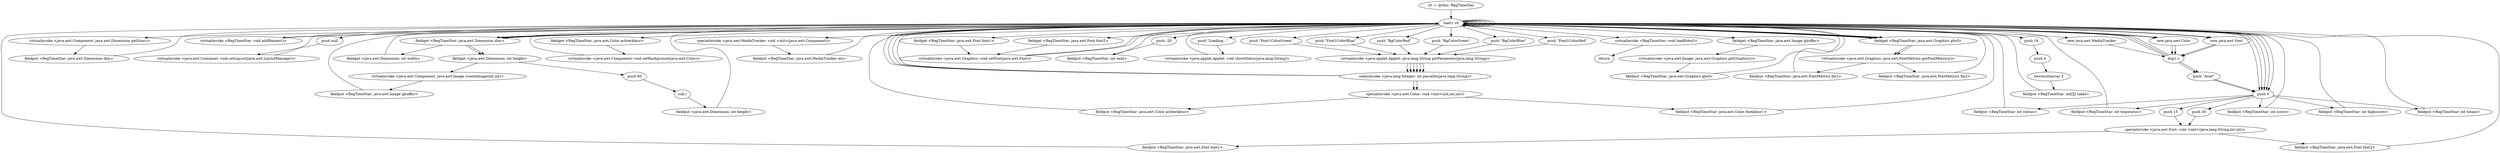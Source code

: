 digraph "" {
    "r0 := @this: RegTimeStar"
    "load.r r0"
    "r0 := @this: RegTimeStar"->"load.r r0";
    "load.r r0"->"load.r r0";
    "virtualinvoke <java.awt.Component: java.awt.Dimension getSize()>"
    "load.r r0"->"virtualinvoke <java.awt.Component: java.awt.Dimension getSize()>";
    "fieldput <RegTimeStar: java.awt.Dimension dim>"
    "virtualinvoke <java.awt.Component: java.awt.Dimension getSize()>"->"fieldput <RegTimeStar: java.awt.Dimension dim>";
    "fieldput <RegTimeStar: java.awt.Dimension dim>"->"load.r r0";
    "fieldget <RegTimeStar: java.awt.Dimension dim>"
    "load.r r0"->"fieldget <RegTimeStar: java.awt.Dimension dim>";
    "fieldget <RegTimeStar: java.awt.Dimension dim>"->"load.r r0";
    "load.r r0"->"fieldget <RegTimeStar: java.awt.Dimension dim>";
    "fieldget <java.awt.Dimension: int height>"
    "fieldget <RegTimeStar: java.awt.Dimension dim>"->"fieldget <java.awt.Dimension: int height>";
    "push 60"
    "fieldget <java.awt.Dimension: int height>"->"push 60";
    "sub.i"
    "push 60"->"sub.i";
    "fieldput <java.awt.Dimension: int height>"
    "sub.i"->"fieldput <java.awt.Dimension: int height>";
    "fieldput <java.awt.Dimension: int height>"->"load.r r0";
    "push null"
    "load.r r0"->"push null";
    "virtualinvoke <java.awt.Container: void setLayout(java.awt.LayoutManager)>"
    "push null"->"virtualinvoke <java.awt.Container: void setLayout(java.awt.LayoutManager)>";
    "virtualinvoke <java.awt.Container: void setLayout(java.awt.LayoutManager)>"->"load.r r0";
    "virtualinvoke <RegTimeStar: void addBanner()>"
    "load.r r0"->"virtualinvoke <RegTimeStar: void addBanner()>";
    "virtualinvoke <RegTimeStar: void addBanner()>"->"load.r r0";
    "new java.awt.Color"
    "load.r r0"->"new java.awt.Color";
    "dup1.r"
    "new java.awt.Color"->"dup1.r";
    "dup1.r"->"load.r r0";
    "push \"BgColorRed\""
    "load.r r0"->"push \"BgColorRed\"";
    "virtualinvoke <java.applet.Applet: java.lang.String getParameter(java.lang.String)>"
    "push \"BgColorRed\""->"virtualinvoke <java.applet.Applet: java.lang.String getParameter(java.lang.String)>";
    "staticinvoke <java.lang.Integer: int parseInt(java.lang.String)>"
    "virtualinvoke <java.applet.Applet: java.lang.String getParameter(java.lang.String)>"->"staticinvoke <java.lang.Integer: int parseInt(java.lang.String)>";
    "staticinvoke <java.lang.Integer: int parseInt(java.lang.String)>"->"load.r r0";
    "push \"BgColorGreen\""
    "load.r r0"->"push \"BgColorGreen\"";
    "push \"BgColorGreen\""->"virtualinvoke <java.applet.Applet: java.lang.String getParameter(java.lang.String)>";
    "virtualinvoke <java.applet.Applet: java.lang.String getParameter(java.lang.String)>"->"staticinvoke <java.lang.Integer: int parseInt(java.lang.String)>";
    "staticinvoke <java.lang.Integer: int parseInt(java.lang.String)>"->"load.r r0";
    "push \"BgColorBlue\""
    "load.r r0"->"push \"BgColorBlue\"";
    "push \"BgColorBlue\""->"virtualinvoke <java.applet.Applet: java.lang.String getParameter(java.lang.String)>";
    "virtualinvoke <java.applet.Applet: java.lang.String getParameter(java.lang.String)>"->"staticinvoke <java.lang.Integer: int parseInt(java.lang.String)>";
    "specialinvoke <java.awt.Color: void <init>(int,int,int)>"
    "staticinvoke <java.lang.Integer: int parseInt(java.lang.String)>"->"specialinvoke <java.awt.Color: void <init>(int,int,int)>";
    "fieldput <RegTimeStar: java.awt.Color achterkleur>"
    "specialinvoke <java.awt.Color: void <init>(int,int,int)>"->"fieldput <RegTimeStar: java.awt.Color achterkleur>";
    "fieldput <RegTimeStar: java.awt.Color achterkleur>"->"load.r r0";
    "load.r r0"->"load.r r0";
    "fieldget <RegTimeStar: java.awt.Color achterkleur>"
    "load.r r0"->"fieldget <RegTimeStar: java.awt.Color achterkleur>";
    "virtualinvoke <java.awt.Component: void setBackground(java.awt.Color)>"
    "fieldget <RegTimeStar: java.awt.Color achterkleur>"->"virtualinvoke <java.awt.Component: void setBackground(java.awt.Color)>";
    "virtualinvoke <java.awt.Component: void setBackground(java.awt.Color)>"->"load.r r0";
    "load.r r0"->"new java.awt.Color";
    "new java.awt.Color"->"dup1.r";
    "dup1.r"->"load.r r0";
    "push \"Font1ColorRed\""
    "load.r r0"->"push \"Font1ColorRed\"";
    "push \"Font1ColorRed\""->"virtualinvoke <java.applet.Applet: java.lang.String getParameter(java.lang.String)>";
    "virtualinvoke <java.applet.Applet: java.lang.String getParameter(java.lang.String)>"->"staticinvoke <java.lang.Integer: int parseInt(java.lang.String)>";
    "staticinvoke <java.lang.Integer: int parseInt(java.lang.String)>"->"load.r r0";
    "push \"Font1ColorGreen\""
    "load.r r0"->"push \"Font1ColorGreen\"";
    "push \"Font1ColorGreen\""->"virtualinvoke <java.applet.Applet: java.lang.String getParameter(java.lang.String)>";
    "virtualinvoke <java.applet.Applet: java.lang.String getParameter(java.lang.String)>"->"staticinvoke <java.lang.Integer: int parseInt(java.lang.String)>";
    "staticinvoke <java.lang.Integer: int parseInt(java.lang.String)>"->"load.r r0";
    "push \"Font1ColorBlue\""
    "load.r r0"->"push \"Font1ColorBlue\"";
    "push \"Font1ColorBlue\""->"virtualinvoke <java.applet.Applet: java.lang.String getParameter(java.lang.String)>";
    "virtualinvoke <java.applet.Applet: java.lang.String getParameter(java.lang.String)>"->"staticinvoke <java.lang.Integer: int parseInt(java.lang.String)>";
    "staticinvoke <java.lang.Integer: int parseInt(java.lang.String)>"->"specialinvoke <java.awt.Color: void <init>(int,int,int)>";
    "fieldput <RegTimeStar: java.awt.Color fontkleur1>"
    "specialinvoke <java.awt.Color: void <init>(int,int,int)>"->"fieldput <RegTimeStar: java.awt.Color fontkleur1>";
    "fieldput <RegTimeStar: java.awt.Color fontkleur1>"->"load.r r0";
    "new java.awt.Font"
    "load.r r0"->"new java.awt.Font";
    "new java.awt.Font"->"dup1.r";
    "push \"Ariel\""
    "dup1.r"->"push \"Ariel\"";
    "push 0"
    "push \"Ariel\""->"push 0";
    "push 30"
    "push 0"->"push 30";
    "specialinvoke <java.awt.Font: void <init>(java.lang.String,int,int)>"
    "push 30"->"specialinvoke <java.awt.Font: void <init>(java.lang.String,int,int)>";
    "fieldput <RegTimeStar: java.awt.Font font1>"
    "specialinvoke <java.awt.Font: void <init>(java.lang.String,int,int)>"->"fieldput <RegTimeStar: java.awt.Font font1>";
    "fieldput <RegTimeStar: java.awt.Font font1>"->"load.r r0";
    "load.r r0"->"new java.awt.Font";
    "new java.awt.Font"->"dup1.r";
    "dup1.r"->"push \"Ariel\"";
    "push \"Ariel\""->"push 0";
    "push 15"
    "push 0"->"push 15";
    "push 15"->"specialinvoke <java.awt.Font: void <init>(java.lang.String,int,int)>";
    "fieldput <RegTimeStar: java.awt.Font font2>"
    "specialinvoke <java.awt.Font: void <init>(java.lang.String,int,int)>"->"fieldput <RegTimeStar: java.awt.Font font2>";
    "fieldput <RegTimeStar: java.awt.Font font2>"->"load.r r0";
    "new java.awt.MediaTracker"
    "load.r r0"->"new java.awt.MediaTracker";
    "new java.awt.MediaTracker"->"dup1.r";
    "dup1.r"->"load.r r0";
    "specialinvoke <java.awt.MediaTracker: void <init>(java.awt.Component)>"
    "load.r r0"->"specialinvoke <java.awt.MediaTracker: void <init>(java.awt.Component)>";
    "fieldput <RegTimeStar: java.awt.MediaTracker mt>"
    "specialinvoke <java.awt.MediaTracker: void <init>(java.awt.Component)>"->"fieldput <RegTimeStar: java.awt.MediaTracker mt>";
    "fieldput <RegTimeStar: java.awt.MediaTracker mt>"->"load.r r0";
    "load.r r0"->"load.r r0";
    "load.r r0"->"load.r r0";
    "load.r r0"->"fieldget <RegTimeStar: java.awt.Dimension dim>";
    "fieldget <java.awt.Dimension: int width>"
    "fieldget <RegTimeStar: java.awt.Dimension dim>"->"fieldget <java.awt.Dimension: int width>";
    "fieldget <java.awt.Dimension: int width>"->"load.r r0";
    "load.r r0"->"fieldget <RegTimeStar: java.awt.Dimension dim>";
    "fieldget <RegTimeStar: java.awt.Dimension dim>"->"fieldget <java.awt.Dimension: int height>";
    "virtualinvoke <java.awt.Component: java.awt.Image createImage(int,int)>"
    "fieldget <java.awt.Dimension: int height>"->"virtualinvoke <java.awt.Component: java.awt.Image createImage(int,int)>";
    "fieldput <RegTimeStar: java.awt.Image gbuffer>"
    "virtualinvoke <java.awt.Component: java.awt.Image createImage(int,int)>"->"fieldput <RegTimeStar: java.awt.Image gbuffer>";
    "fieldput <RegTimeStar: java.awt.Image gbuffer>"->"load.r r0";
    "load.r r0"->"load.r r0";
    "fieldget <RegTimeStar: java.awt.Image gbuffer>"
    "load.r r0"->"fieldget <RegTimeStar: java.awt.Image gbuffer>";
    "virtualinvoke <java.awt.Image: java.awt.Graphics getGraphics()>"
    "fieldget <RegTimeStar: java.awt.Image gbuffer>"->"virtualinvoke <java.awt.Image: java.awt.Graphics getGraphics()>";
    "fieldput <RegTimeStar: java.awt.Graphics gbuf>"
    "virtualinvoke <java.awt.Image: java.awt.Graphics getGraphics()>"->"fieldput <RegTimeStar: java.awt.Graphics gbuf>";
    "fieldput <RegTimeStar: java.awt.Graphics gbuf>"->"load.r r0";
    "fieldget <RegTimeStar: java.awt.Graphics gbuf>"
    "load.r r0"->"fieldget <RegTimeStar: java.awt.Graphics gbuf>";
    "fieldget <RegTimeStar: java.awt.Graphics gbuf>"->"load.r r0";
    "fieldget <RegTimeStar: java.awt.Font font1>"
    "load.r r0"->"fieldget <RegTimeStar: java.awt.Font font1>";
    "virtualinvoke <java.awt.Graphics: void setFont(java.awt.Font)>"
    "fieldget <RegTimeStar: java.awt.Font font1>"->"virtualinvoke <java.awt.Graphics: void setFont(java.awt.Font)>";
    "virtualinvoke <java.awt.Graphics: void setFont(java.awt.Font)>"->"load.r r0";
    "load.r r0"->"load.r r0";
    "load.r r0"->"fieldget <RegTimeStar: java.awt.Graphics gbuf>";
    "virtualinvoke <java.awt.Graphics: java.awt.FontMetrics getFontMetrics()>"
    "fieldget <RegTimeStar: java.awt.Graphics gbuf>"->"virtualinvoke <java.awt.Graphics: java.awt.FontMetrics getFontMetrics()>";
    "fieldput <RegTimeStar: java.awt.FontMetrics fm1>"
    "virtualinvoke <java.awt.Graphics: java.awt.FontMetrics getFontMetrics()>"->"fieldput <RegTimeStar: java.awt.FontMetrics fm1>";
    "fieldput <RegTimeStar: java.awt.FontMetrics fm1>"->"load.r r0";
    "load.r r0"->"fieldget <RegTimeStar: java.awt.Graphics gbuf>";
    "fieldget <RegTimeStar: java.awt.Graphics gbuf>"->"load.r r0";
    "fieldget <RegTimeStar: java.awt.Font font2>"
    "load.r r0"->"fieldget <RegTimeStar: java.awt.Font font2>";
    "fieldget <RegTimeStar: java.awt.Font font2>"->"virtualinvoke <java.awt.Graphics: void setFont(java.awt.Font)>";
    "virtualinvoke <java.awt.Graphics: void setFont(java.awt.Font)>"->"load.r r0";
    "load.r r0"->"load.r r0";
    "load.r r0"->"fieldget <RegTimeStar: java.awt.Graphics gbuf>";
    "fieldget <RegTimeStar: java.awt.Graphics gbuf>"->"virtualinvoke <java.awt.Graphics: java.awt.FontMetrics getFontMetrics()>";
    "fieldput <RegTimeStar: java.awt.FontMetrics fm2>"
    "virtualinvoke <java.awt.Graphics: java.awt.FontMetrics getFontMetrics()>"->"fieldput <RegTimeStar: java.awt.FontMetrics fm2>";
    "fieldput <RegTimeStar: java.awt.FontMetrics fm2>"->"load.r r0";
    "load.r r0"->"push 0";
    "fieldput <RegTimeStar: int status>"
    "push 0"->"fieldput <RegTimeStar: int status>";
    "fieldput <RegTimeStar: int status>"->"load.r r0";
    "load.r r0"->"push 0";
    "fieldput <RegTimeStar: int tmpstatus>"
    "push 0"->"fieldput <RegTimeStar: int tmpstatus>";
    "fieldput <RegTimeStar: int tmpstatus>"->"load.r r0";
    "load.r r0"->"push 0";
    "fieldput <RegTimeStar: int score>"
    "push 0"->"fieldput <RegTimeStar: int score>";
    "fieldput <RegTimeStar: int score>"->"load.r r0";
    "load.r r0"->"push 0";
    "fieldput <RegTimeStar: int highscore>"
    "push 0"->"fieldput <RegTimeStar: int highscore>";
    "fieldput <RegTimeStar: int highscore>"->"load.r r0";
    "push -20"
    "load.r r0"->"push -20";
    "fieldput <RegTimeStar: int next>"
    "push -20"->"fieldput <RegTimeStar: int next>";
    "fieldput <RegTimeStar: int next>"->"load.r r0";
    "load.r r0"->"push 0";
    "fieldput <RegTimeStar: int totaal>"
    "push 0"->"fieldput <RegTimeStar: int totaal>";
    "fieldput <RegTimeStar: int totaal>"->"load.r r0";
    "push \"Loading...\""
    "load.r r0"->"push \"Loading...\"";
    "virtualinvoke <java.applet.Applet: void showStatus(java.lang.String)>"
    "push \"Loading...\""->"virtualinvoke <java.applet.Applet: void showStatus(java.lang.String)>";
    "virtualinvoke <java.applet.Applet: void showStatus(java.lang.String)>"->"load.r r0";
    "push 18"
    "load.r r0"->"push 18";
    "push 6"
    "push 18"->"push 6";
    "newmultiarray 2"
    "push 6"->"newmultiarray 2";
    "fieldput <RegTimeStar: int[][] tabel>"
    "newmultiarray 2"->"fieldput <RegTimeStar: int[][] tabel>";
    "fieldput <RegTimeStar: int[][] tabel>"->"load.r r0";
    "virtualinvoke <RegTimeStar: void laadFoto()>"
    "load.r r0"->"virtualinvoke <RegTimeStar: void laadFoto()>";
    "return"
    "virtualinvoke <RegTimeStar: void laadFoto()>"->"return";
}
